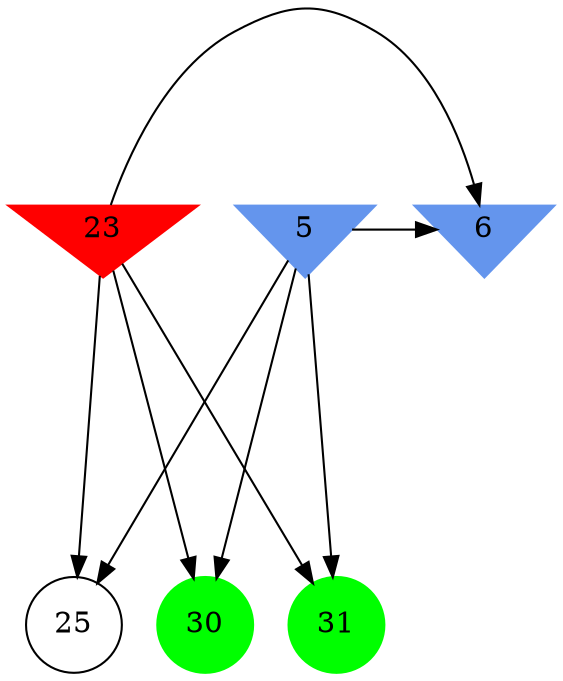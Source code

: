 digraph brain {
	ranksep=2.0;
	5 [shape=invtriangle,style=filled,color=cornflowerblue];
	6 [shape=invtriangle,style=filled,color=cornflowerblue];
	23 [shape=invtriangle,style=filled,color=red];
	25 [shape=circle,color=black];
	30 [shape=circle,style=filled,color=green];
	31 [shape=circle,style=filled,color=green];
	5	->	31;
	5	->	6;
	5	->	25;
	5	->	30;
	23	->	31;
	23	->	6;
	23	->	25;
	23	->	30;
	{ rank=same; 5; 6; 23; }
	{ rank=same; 25; }
	{ rank=same; 30; 31; }
}
